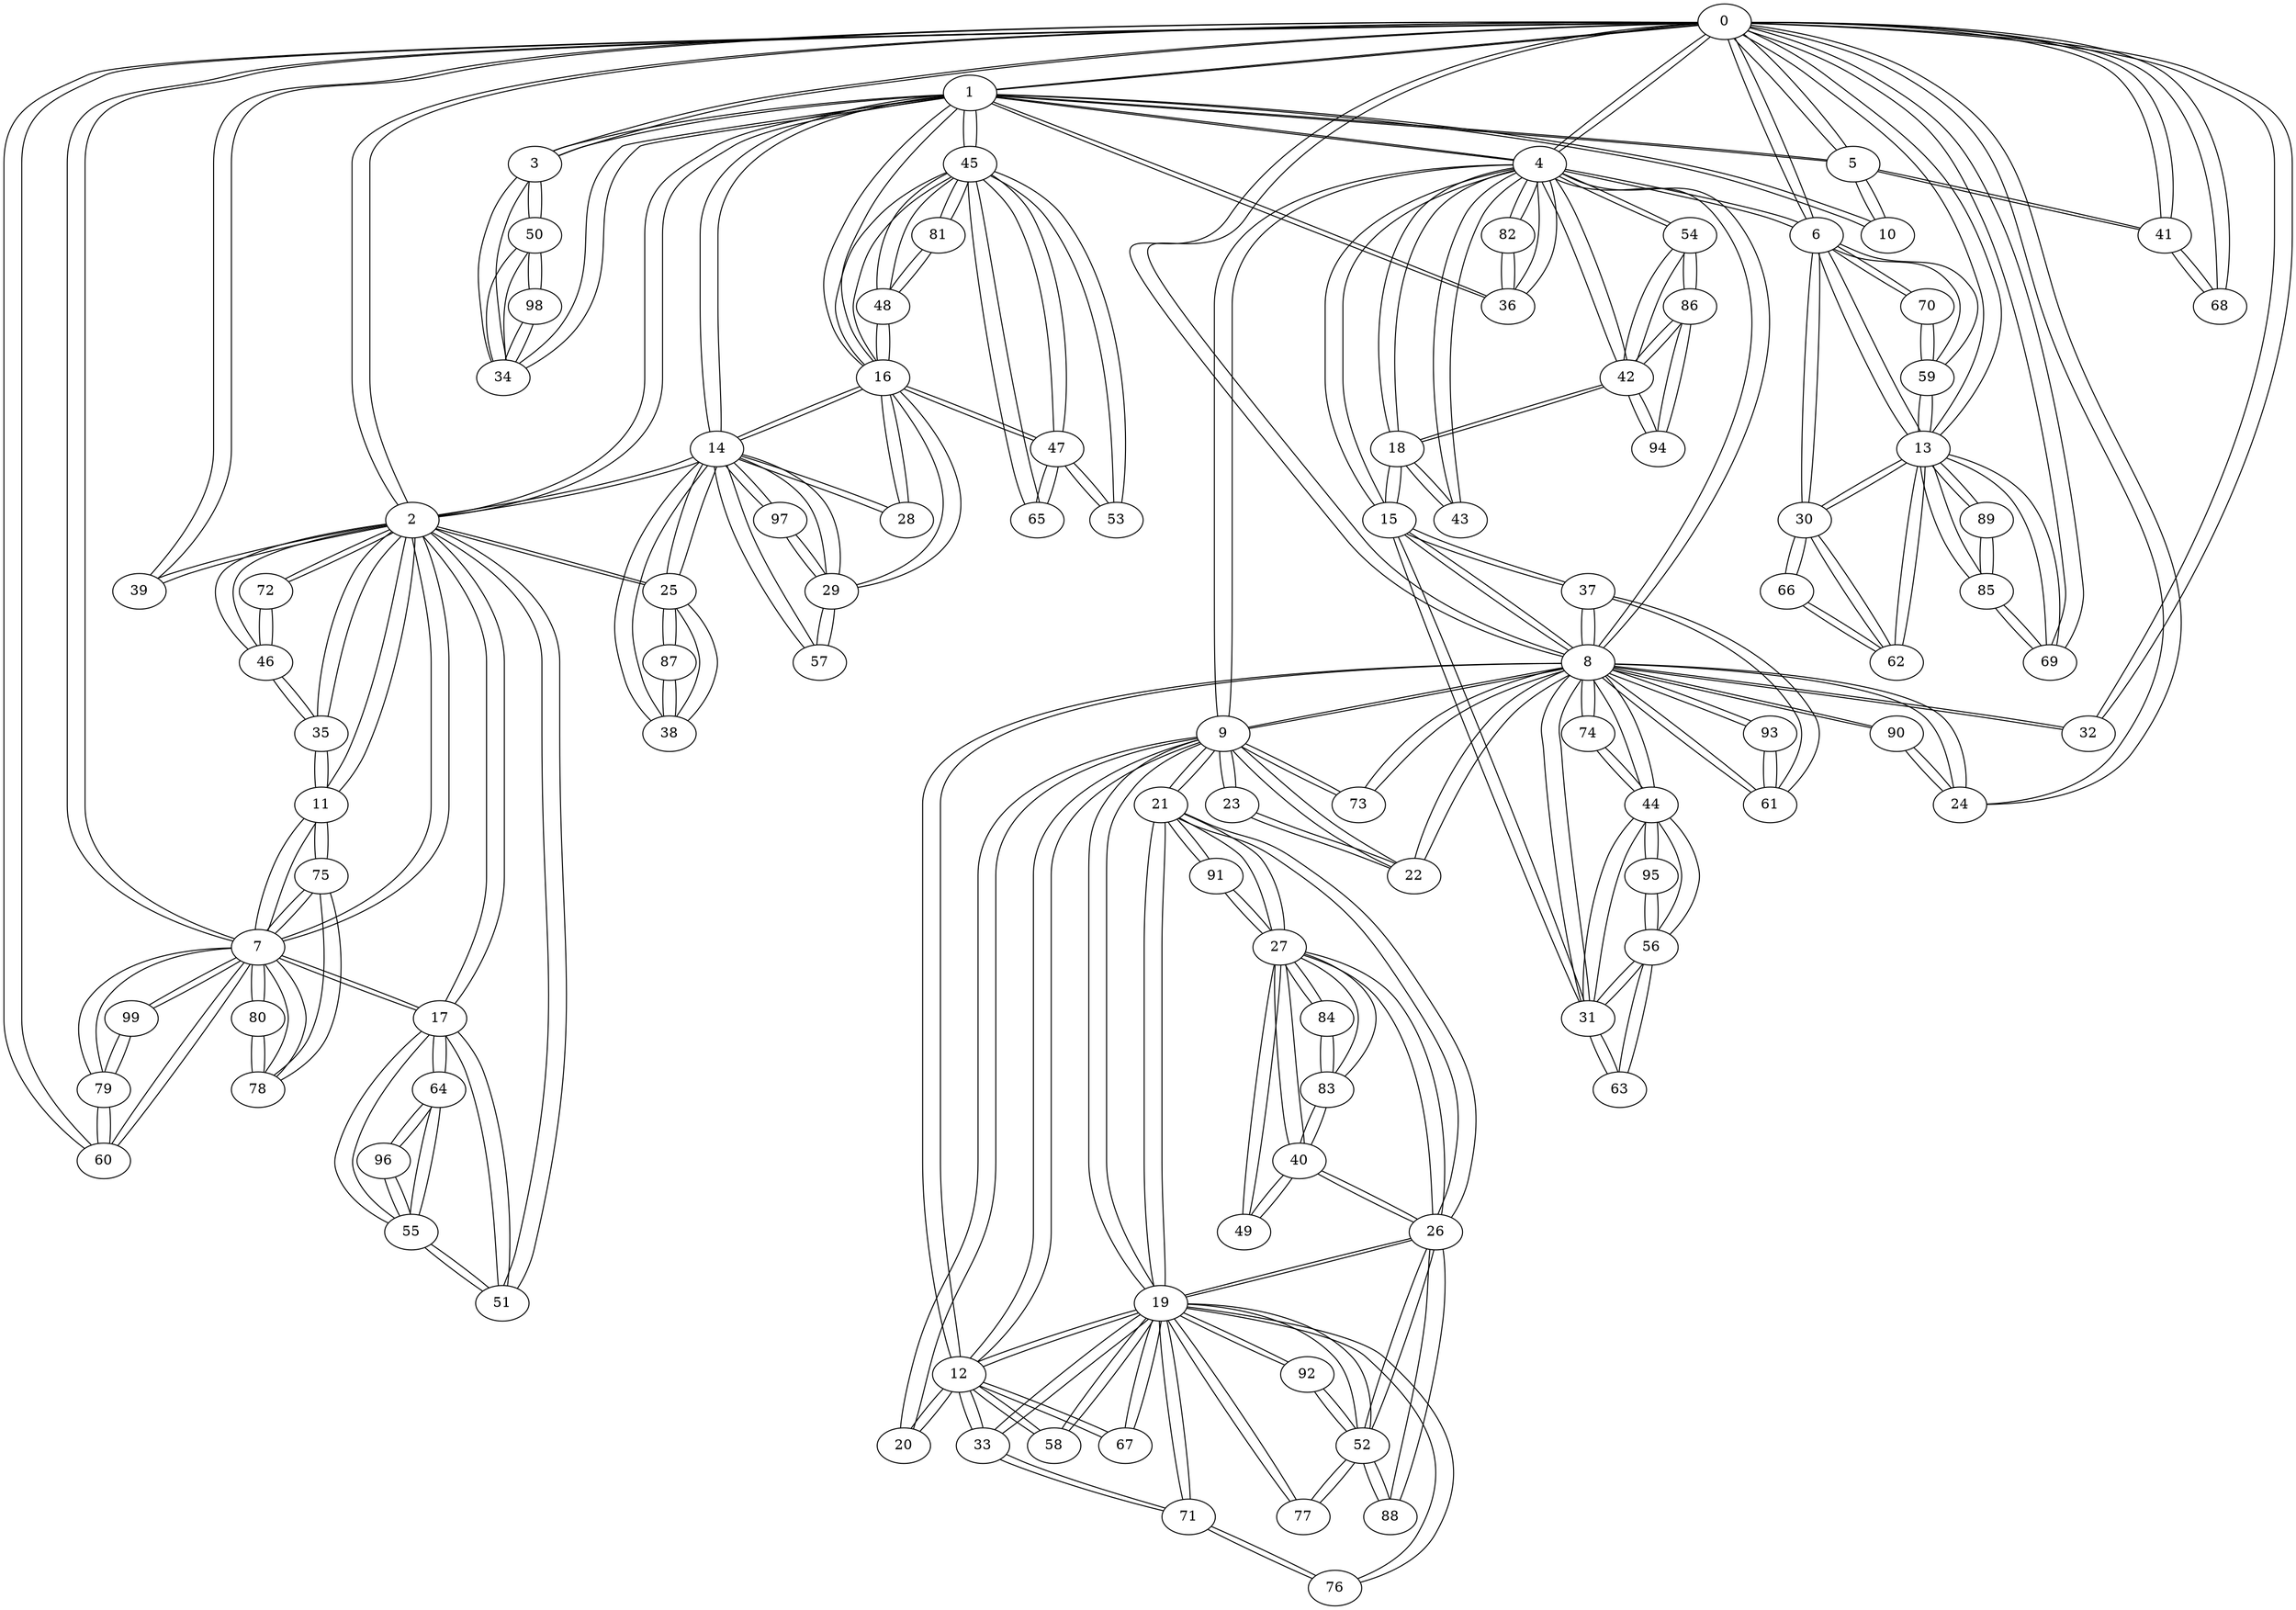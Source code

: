 graph {
0 -- 1
0 -- 2
0 -- 3
0 -- 4
0 -- 5
0 -- 6
0 -- 7
0 -- 8
0 -- 13
0 -- 24
0 -- 32
0 -- 39
0 -- 41
0 -- 60
0 -- 68
0 -- 69
1 -- 0
1 -- 2
1 -- 3
1 -- 4
1 -- 5
1 -- 10
1 -- 14
1 -- 16
1 -- 34
1 -- 36
1 -- 45
2 -- 1
2 -- 0
2 -- 7
2 -- 11
2 -- 14
2 -- 17
2 -- 25
2 -- 35
2 -- 39
2 -- 46
2 -- 51
2 -- 72
3 -- 0
3 -- 1
3 -- 34
3 -- 50
4 -- 0
4 -- 1
4 -- 6
4 -- 8
4 -- 9
4 -- 15
4 -- 18
4 -- 36
4 -- 42
4 -- 43
4 -- 54
4 -- 82
5 -- 1
5 -- 0
5 -- 10
5 -- 41
6 -- 4
6 -- 0
6 -- 13
6 -- 30
6 -- 59
6 -- 70
7 -- 2
7 -- 0
7 -- 11
7 -- 17
7 -- 60
7 -- 75
7 -- 78
7 -- 79
7 -- 80
7 -- 99
8 -- 4
8 -- 0
8 -- 9
8 -- 12
8 -- 15
8 -- 22
8 -- 24
8 -- 31
8 -- 32
8 -- 37
8 -- 44
8 -- 61
8 -- 73
8 -- 74
8 -- 90
8 -- 93
9 -- 4
9 -- 8
9 -- 12
9 -- 19
9 -- 20
9 -- 21
9 -- 22
9 -- 23
9 -- 73
10 -- 5
10 -- 1
11 -- 7
11 -- 2
11 -- 35
11 -- 75
12 -- 8
12 -- 9
12 -- 19
12 -- 20
12 -- 33
12 -- 58
12 -- 67
13 -- 6
13 -- 0
13 -- 30
13 -- 59
13 -- 62
13 -- 69
13 -- 85
13 -- 89
14 -- 2
14 -- 1
14 -- 16
14 -- 25
14 -- 28
14 -- 29
14 -- 38
14 -- 57
14 -- 97
15 -- 8
15 -- 4
15 -- 18
15 -- 31
15 -- 37
16 -- 14
16 -- 1
16 -- 28
16 -- 29
16 -- 45
16 -- 47
16 -- 48
17 -- 7
17 -- 2
17 -- 51
17 -- 55
17 -- 64
18 -- 15
18 -- 4
18 -- 42
18 -- 43
19 -- 12
19 -- 9
19 -- 21
19 -- 26
19 -- 33
19 -- 52
19 -- 58
19 -- 67
19 -- 71
19 -- 76
19 -- 77
19 -- 92
20 -- 9
20 -- 12
21 -- 9
21 -- 19
21 -- 26
21 -- 27
21 -- 91
22 -- 9
22 -- 8
22 -- 23
23 -- 22
23 -- 9
24 -- 8
24 -- 0
24 -- 90
25 -- 2
25 -- 14
25 -- 38
25 -- 87
26 -- 19
26 -- 21
26 -- 27
26 -- 40
26 -- 52
26 -- 88
27 -- 26
27 -- 21
27 -- 40
27 -- 49
27 -- 83
27 -- 84
27 -- 91
28 -- 16
28 -- 14
29 -- 14
29 -- 16
29 -- 57
29 -- 97
30 -- 13
30 -- 6
30 -- 62
30 -- 66
31 -- 8
31 -- 15
31 -- 44
31 -- 56
31 -- 63
32 -- 0
32 -- 8
33 -- 12
33 -- 19
33 -- 71
34 -- 3
34 -- 1
34 -- 50
34 -- 98
35 -- 11
35 -- 2
35 -- 46
36 -- 1
36 -- 4
36 -- 82
37 -- 15
37 -- 8
37 -- 61
38 -- 25
38 -- 14
38 -- 87
39 -- 0
39 -- 2
40 -- 27
40 -- 26
40 -- 49
40 -- 83
41 -- 0
41 -- 5
41 -- 68
42 -- 4
42 -- 18
42 -- 54
42 -- 86
42 -- 94
43 -- 18
43 -- 4
44 -- 31
44 -- 8
44 -- 56
44 -- 74
44 -- 95
45 -- 1
45 -- 16
45 -- 47
45 -- 48
45 -- 53
45 -- 65
45 -- 81
46 -- 35
46 -- 2
46 -- 72
47 -- 45
47 -- 16
47 -- 53
47 -- 65
48 -- 45
48 -- 16
48 -- 81
49 -- 27
49 -- 40
50 -- 3
50 -- 34
50 -- 98
51 -- 17
51 -- 2
51 -- 55
52 -- 26
52 -- 19
52 -- 77
52 -- 88
52 -- 92
53 -- 47
53 -- 45
54 -- 42
54 -- 4
54 -- 86
55 -- 17
55 -- 51
55 -- 64
55 -- 96
56 -- 44
56 -- 31
56 -- 63
56 -- 95
57 -- 14
57 -- 29
58 -- 12
58 -- 19
59 -- 6
59 -- 13
59 -- 70
60 -- 7
60 -- 0
60 -- 79
61 -- 37
61 -- 8
61 -- 93
62 -- 13
62 -- 30
62 -- 66
63 -- 56
63 -- 31
64 -- 55
64 -- 17
64 -- 96
65 -- 45
65 -- 47
66 -- 62
66 -- 30
67 -- 12
67 -- 19
68 -- 41
68 -- 0
69 -- 0
69 -- 13
69 -- 85
70 -- 6
70 -- 59
71 -- 33
71 -- 19
71 -- 76
72 -- 46
72 -- 2
73 -- 8
73 -- 9
74 -- 8
74 -- 44
75 -- 7
75 -- 11
75 -- 78
76 -- 71
76 -- 19
77 -- 52
77 -- 19
78 -- 7
78 -- 75
78 -- 80
79 -- 60
79 -- 7
79 -- 99
80 -- 7
80 -- 78
81 -- 48
81 -- 45
82 -- 36
82 -- 4
83 -- 40
83 -- 27
83 -- 84
84 -- 83
84 -- 27
85 -- 13
85 -- 69
85 -- 89
86 -- 54
86 -- 42
86 -- 94
87 -- 38
87 -- 25
88 -- 52
88 -- 26
89 -- 85
89 -- 13
90 -- 24
90 -- 8
91 -- 21
91 -- 27
92 -- 52
92 -- 19
93 -- 8
93 -- 61
94 -- 42
94 -- 86
95 -- 44
95 -- 56
96 -- 64
96 -- 55
97 -- 29
97 -- 14
98 -- 50
98 -- 34
99 -- 79
99 -- 7
}
